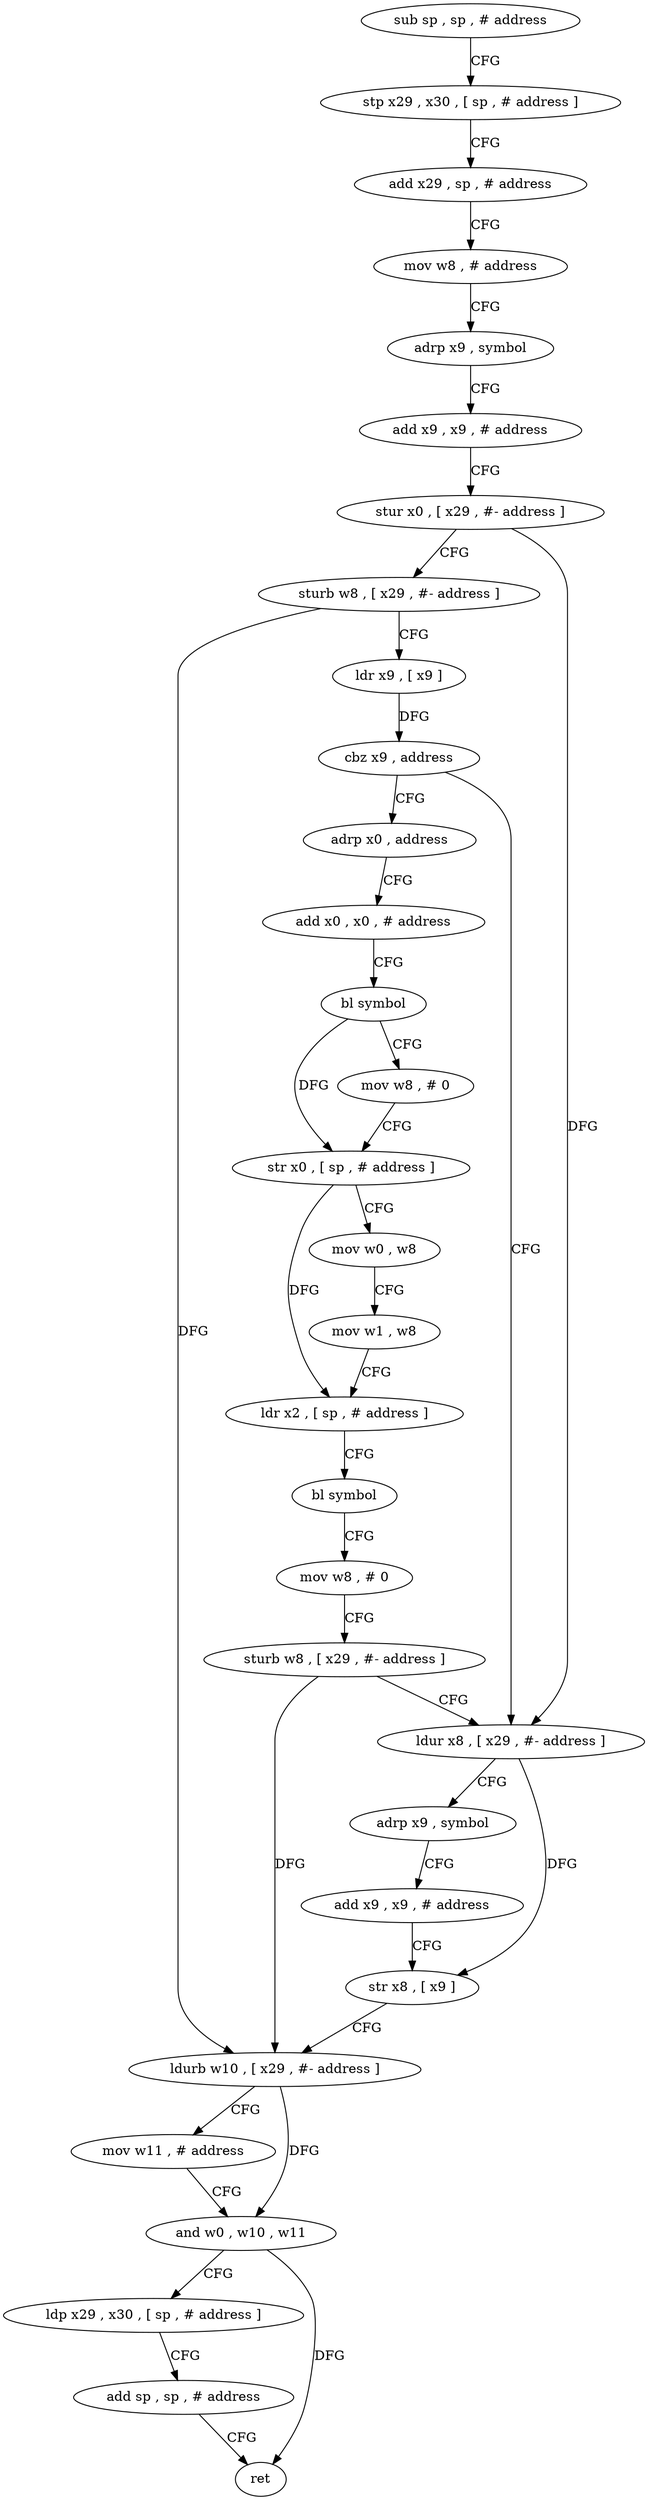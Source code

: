 digraph "func" {
"4203524" [label = "sub sp , sp , # address" ]
"4203528" [label = "stp x29 , x30 , [ sp , # address ]" ]
"4203532" [label = "add x29 , sp , # address" ]
"4203536" [label = "mov w8 , # address" ]
"4203540" [label = "adrp x9 , symbol" ]
"4203544" [label = "add x9 , x9 , # address" ]
"4203548" [label = "stur x0 , [ x29 , #- address ]" ]
"4203552" [label = "sturb w8 , [ x29 , #- address ]" ]
"4203556" [label = "ldr x9 , [ x9 ]" ]
"4203560" [label = "cbz x9 , address" ]
"4203608" [label = "ldur x8 , [ x29 , #- address ]" ]
"4203564" [label = "adrp x0 , address" ]
"4203612" [label = "adrp x9 , symbol" ]
"4203616" [label = "add x9 , x9 , # address" ]
"4203620" [label = "str x8 , [ x9 ]" ]
"4203624" [label = "ldurb w10 , [ x29 , #- address ]" ]
"4203628" [label = "mov w11 , # address" ]
"4203632" [label = "and w0 , w10 , w11" ]
"4203636" [label = "ldp x29 , x30 , [ sp , # address ]" ]
"4203640" [label = "add sp , sp , # address" ]
"4203644" [label = "ret" ]
"4203568" [label = "add x0 , x0 , # address" ]
"4203572" [label = "bl symbol" ]
"4203576" [label = "mov w8 , # 0" ]
"4203580" [label = "str x0 , [ sp , # address ]" ]
"4203584" [label = "mov w0 , w8" ]
"4203588" [label = "mov w1 , w8" ]
"4203592" [label = "ldr x2 , [ sp , # address ]" ]
"4203596" [label = "bl symbol" ]
"4203600" [label = "mov w8 , # 0" ]
"4203604" [label = "sturb w8 , [ x29 , #- address ]" ]
"4203524" -> "4203528" [ label = "CFG" ]
"4203528" -> "4203532" [ label = "CFG" ]
"4203532" -> "4203536" [ label = "CFG" ]
"4203536" -> "4203540" [ label = "CFG" ]
"4203540" -> "4203544" [ label = "CFG" ]
"4203544" -> "4203548" [ label = "CFG" ]
"4203548" -> "4203552" [ label = "CFG" ]
"4203548" -> "4203608" [ label = "DFG" ]
"4203552" -> "4203556" [ label = "CFG" ]
"4203552" -> "4203624" [ label = "DFG" ]
"4203556" -> "4203560" [ label = "DFG" ]
"4203560" -> "4203608" [ label = "CFG" ]
"4203560" -> "4203564" [ label = "CFG" ]
"4203608" -> "4203612" [ label = "CFG" ]
"4203608" -> "4203620" [ label = "DFG" ]
"4203564" -> "4203568" [ label = "CFG" ]
"4203612" -> "4203616" [ label = "CFG" ]
"4203616" -> "4203620" [ label = "CFG" ]
"4203620" -> "4203624" [ label = "CFG" ]
"4203624" -> "4203628" [ label = "CFG" ]
"4203624" -> "4203632" [ label = "DFG" ]
"4203628" -> "4203632" [ label = "CFG" ]
"4203632" -> "4203636" [ label = "CFG" ]
"4203632" -> "4203644" [ label = "DFG" ]
"4203636" -> "4203640" [ label = "CFG" ]
"4203640" -> "4203644" [ label = "CFG" ]
"4203568" -> "4203572" [ label = "CFG" ]
"4203572" -> "4203576" [ label = "CFG" ]
"4203572" -> "4203580" [ label = "DFG" ]
"4203576" -> "4203580" [ label = "CFG" ]
"4203580" -> "4203584" [ label = "CFG" ]
"4203580" -> "4203592" [ label = "DFG" ]
"4203584" -> "4203588" [ label = "CFG" ]
"4203588" -> "4203592" [ label = "CFG" ]
"4203592" -> "4203596" [ label = "CFG" ]
"4203596" -> "4203600" [ label = "CFG" ]
"4203600" -> "4203604" [ label = "CFG" ]
"4203604" -> "4203608" [ label = "CFG" ]
"4203604" -> "4203624" [ label = "DFG" ]
}
